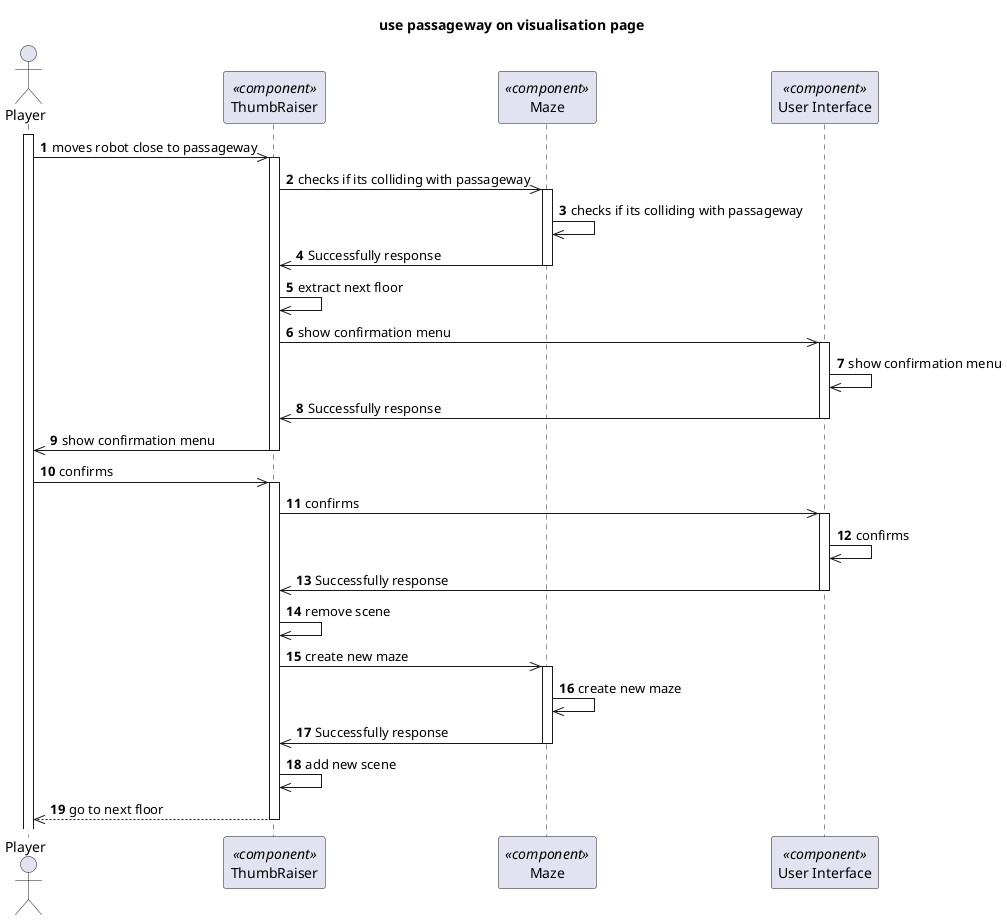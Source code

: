 @startuml Process View - Level 3

autonumber
skinparam packageStyle rect

title use passageway on visualisation page

actor "Player" as FM
participant "ThumbRaiser" as routing <<component>>
participant "Maze" as comp <<component>>
participant "User Interface" as UI <<component>>


activate FM
FM->> routing : moves robot close to passageway
activate routing
routing ->> comp : checks if its colliding with passageway


activate comp
comp ->> comp : checks if its colliding with passageway
comp ->> routing : Successfully response
deactivate comp
routing ->> routing : extract next floor
routing ->> UI : show confirmation menu
activate UI
UI ->> UI : show confirmation menu
UI ->> routing : Successfully response
deactivate

routing ->>  FM : show confirmation menu
deactivate routing

FM ->> routing : confirms

activate routing
routing ->> UI : confirms

activate UI
UI ->> UI : confirms
UI ->> routing : Successfully response
deactivate UI



routing ->> routing : remove scene

routing ->> comp : create new maze
activate comp
comp ->> comp : create new maze
comp ->> routing : Successfully response
deactivate comp

routing ->> routing : add new scene

FM<<-- routing : go to next floor
deactivate routing

@enduml
